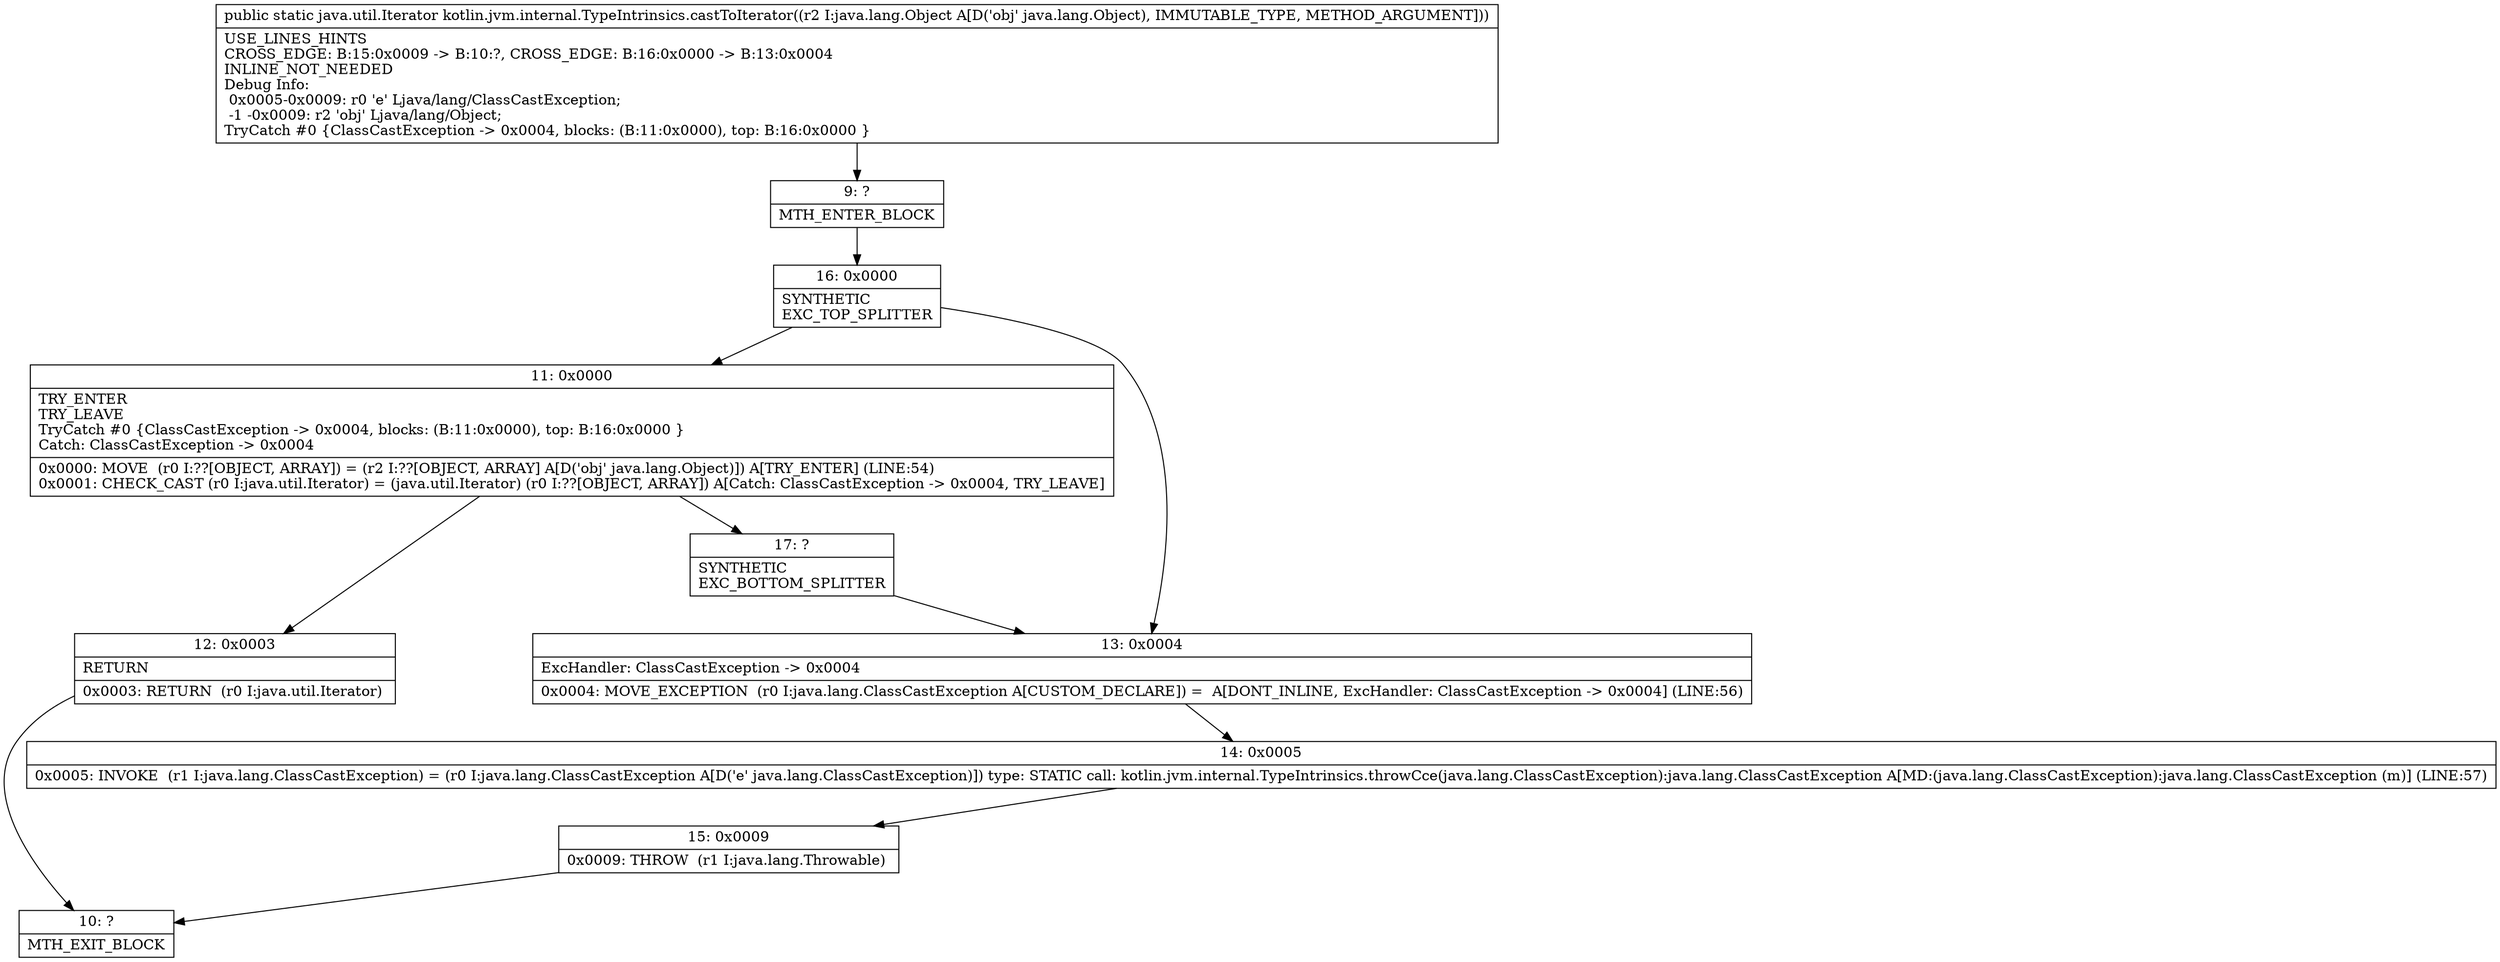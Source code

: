 digraph "CFG forkotlin.jvm.internal.TypeIntrinsics.castToIterator(Ljava\/lang\/Object;)Ljava\/util\/Iterator;" {
Node_9 [shape=record,label="{9\:\ ?|MTH_ENTER_BLOCK\l}"];
Node_16 [shape=record,label="{16\:\ 0x0000|SYNTHETIC\lEXC_TOP_SPLITTER\l}"];
Node_11 [shape=record,label="{11\:\ 0x0000|TRY_ENTER\lTRY_LEAVE\lTryCatch #0 \{ClassCastException \-\> 0x0004, blocks: (B:11:0x0000), top: B:16:0x0000 \}\lCatch: ClassCastException \-\> 0x0004\l|0x0000: MOVE  (r0 I:??[OBJECT, ARRAY]) = (r2 I:??[OBJECT, ARRAY] A[D('obj' java.lang.Object)]) A[TRY_ENTER] (LINE:54)\l0x0001: CHECK_CAST (r0 I:java.util.Iterator) = (java.util.Iterator) (r0 I:??[OBJECT, ARRAY]) A[Catch: ClassCastException \-\> 0x0004, TRY_LEAVE]\l}"];
Node_12 [shape=record,label="{12\:\ 0x0003|RETURN\l|0x0003: RETURN  (r0 I:java.util.Iterator) \l}"];
Node_10 [shape=record,label="{10\:\ ?|MTH_EXIT_BLOCK\l}"];
Node_17 [shape=record,label="{17\:\ ?|SYNTHETIC\lEXC_BOTTOM_SPLITTER\l}"];
Node_13 [shape=record,label="{13\:\ 0x0004|ExcHandler: ClassCastException \-\> 0x0004\l|0x0004: MOVE_EXCEPTION  (r0 I:java.lang.ClassCastException A[CUSTOM_DECLARE]) =  A[DONT_INLINE, ExcHandler: ClassCastException \-\> 0x0004] (LINE:56)\l}"];
Node_14 [shape=record,label="{14\:\ 0x0005|0x0005: INVOKE  (r1 I:java.lang.ClassCastException) = (r0 I:java.lang.ClassCastException A[D('e' java.lang.ClassCastException)]) type: STATIC call: kotlin.jvm.internal.TypeIntrinsics.throwCce(java.lang.ClassCastException):java.lang.ClassCastException A[MD:(java.lang.ClassCastException):java.lang.ClassCastException (m)] (LINE:57)\l}"];
Node_15 [shape=record,label="{15\:\ 0x0009|0x0009: THROW  (r1 I:java.lang.Throwable) \l}"];
MethodNode[shape=record,label="{public static java.util.Iterator kotlin.jvm.internal.TypeIntrinsics.castToIterator((r2 I:java.lang.Object A[D('obj' java.lang.Object), IMMUTABLE_TYPE, METHOD_ARGUMENT]))  | USE_LINES_HINTS\lCROSS_EDGE: B:15:0x0009 \-\> B:10:?, CROSS_EDGE: B:16:0x0000 \-\> B:13:0x0004\lINLINE_NOT_NEEDED\lDebug Info:\l  0x0005\-0x0009: r0 'e' Ljava\/lang\/ClassCastException;\l  \-1 \-0x0009: r2 'obj' Ljava\/lang\/Object;\lTryCatch #0 \{ClassCastException \-\> 0x0004, blocks: (B:11:0x0000), top: B:16:0x0000 \}\l}"];
MethodNode -> Node_9;Node_9 -> Node_16;
Node_16 -> Node_11;
Node_16 -> Node_13;
Node_11 -> Node_12;
Node_11 -> Node_17;
Node_12 -> Node_10;
Node_17 -> Node_13;
Node_13 -> Node_14;
Node_14 -> Node_15;
Node_15 -> Node_10;
}

